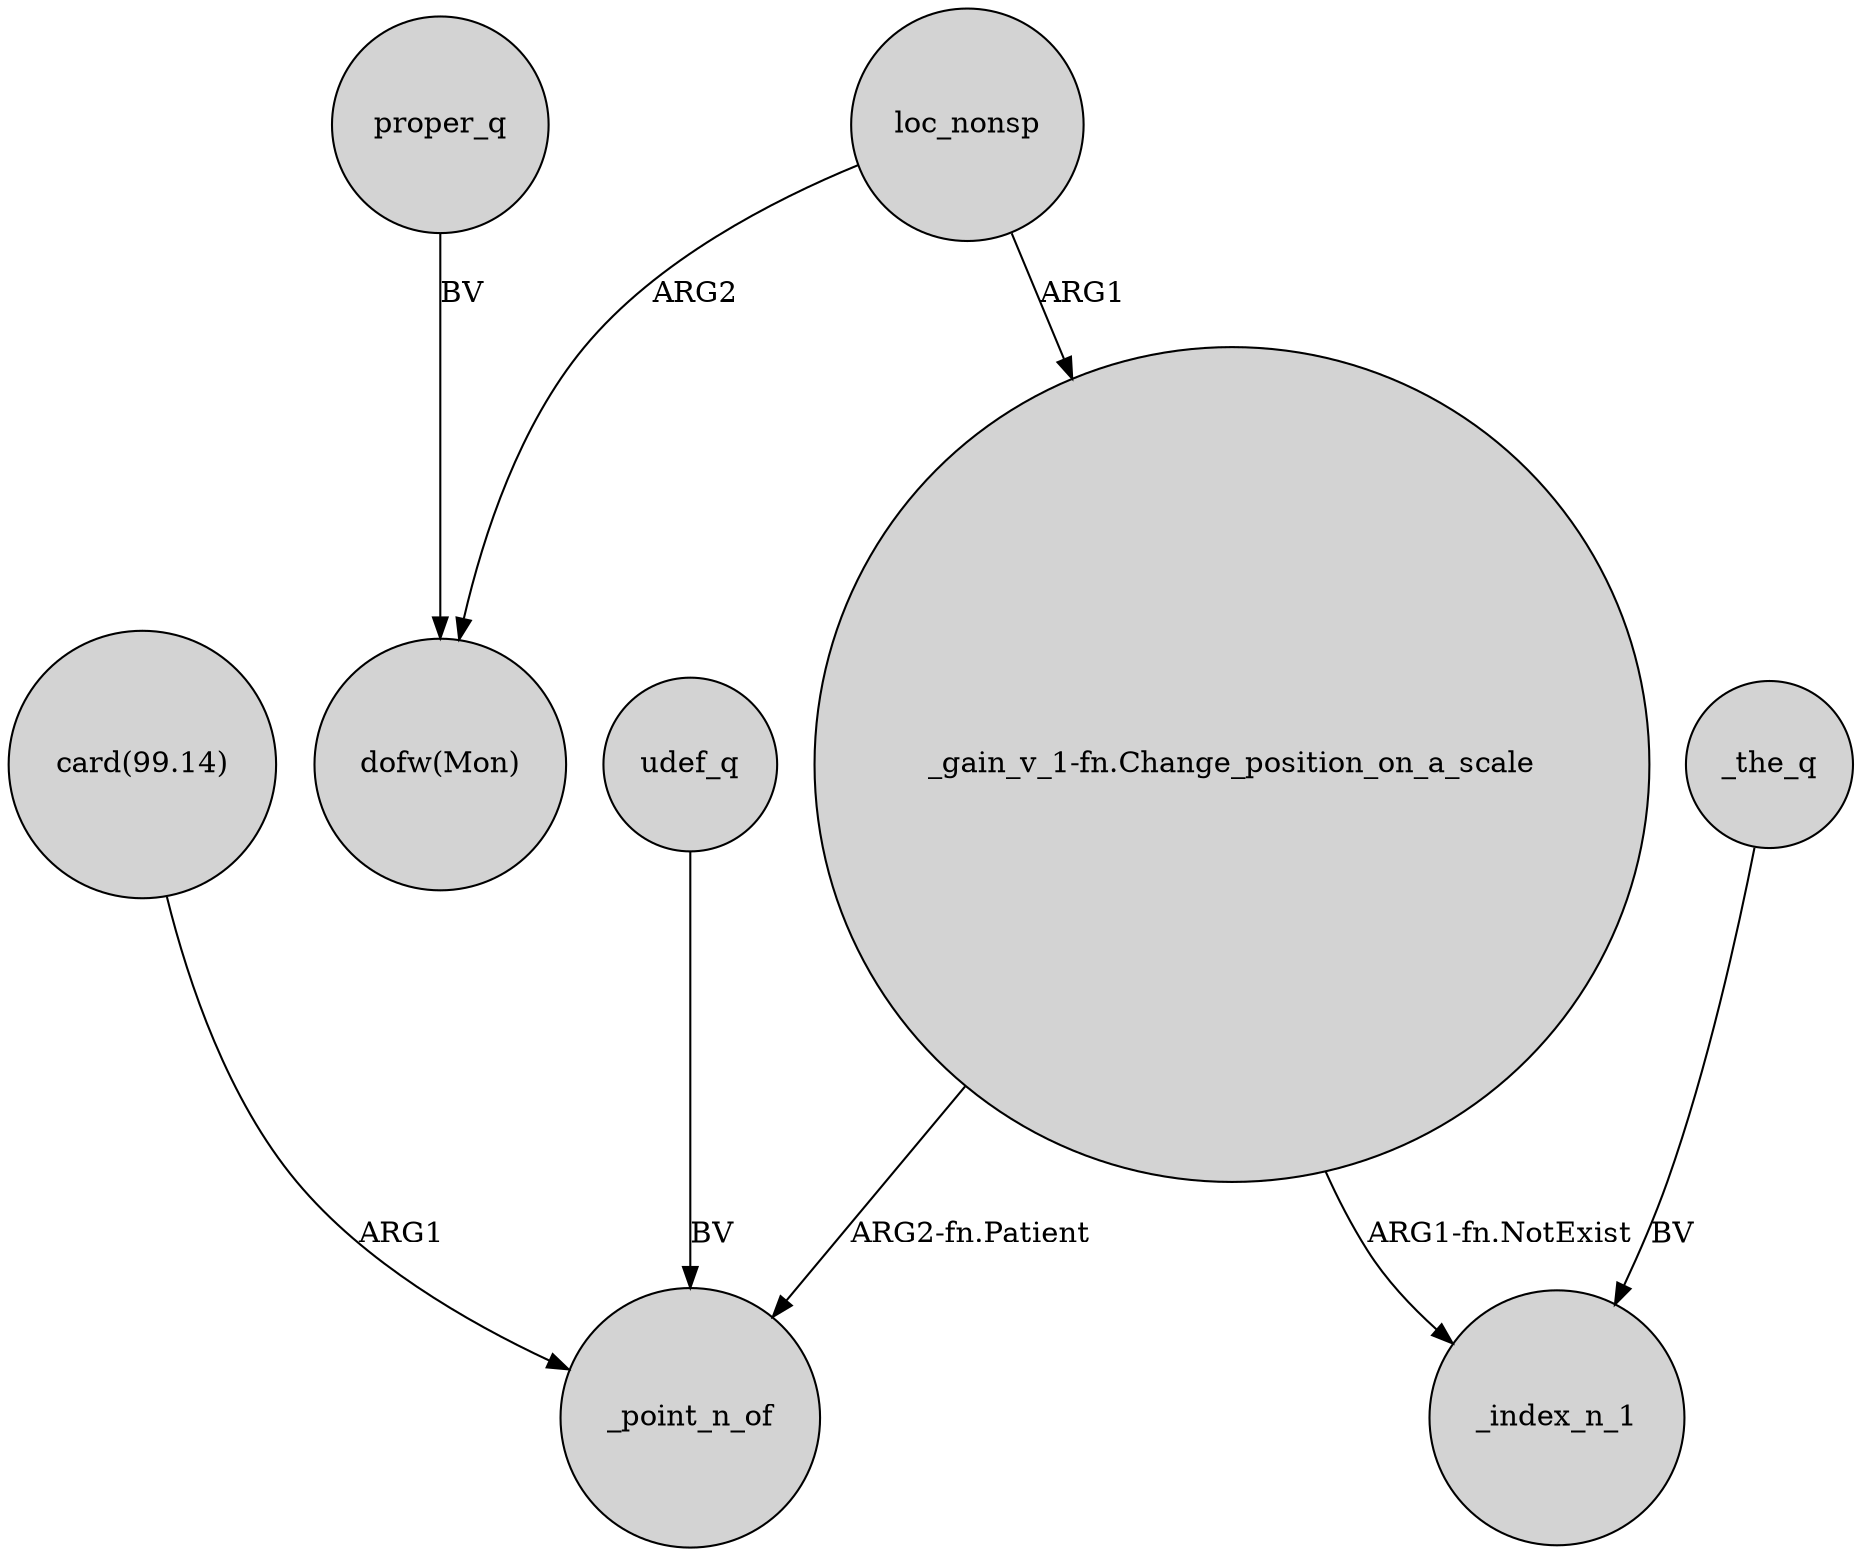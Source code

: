 digraph {
	node [shape=circle style=filled]
	loc_nonsp -> "dofw(Mon)" [label=ARG2]
	"_gain_v_1-fn.Change_position_on_a_scale" -> _point_n_of [label="ARG2-fn.Patient"]
	"card(99.14)" -> _point_n_of [label=ARG1]
	"_gain_v_1-fn.Change_position_on_a_scale" -> _index_n_1 [label="ARG1-fn.NotExist"]
	proper_q -> "dofw(Mon)" [label=BV]
	loc_nonsp -> "_gain_v_1-fn.Change_position_on_a_scale" [label=ARG1]
	udef_q -> _point_n_of [label=BV]
	_the_q -> _index_n_1 [label=BV]
}
